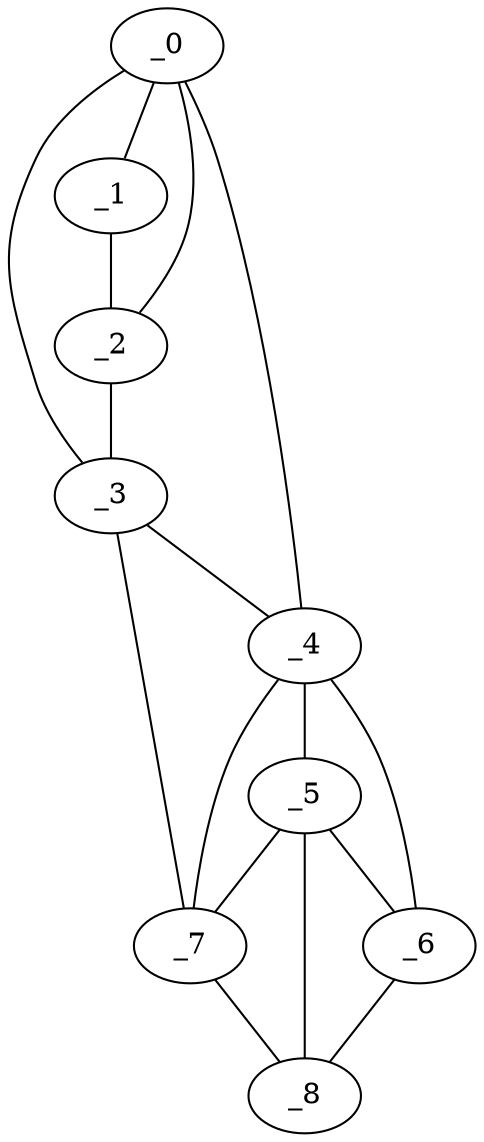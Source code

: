 graph "obj83__65.gxl" {
	_0	 [x=49,
		y=5];
	_1	 [x=55,
		y=2];
	_0 -- _1	 [valence=1];
	_2	 [x=63,
		y=8];
	_0 -- _2	 [valence=2];
	_3	 [x=66,
		y=14];
	_0 -- _3	 [valence=1];
	_4	 [x=66,
		y=53];
	_0 -- _4	 [valence=1];
	_1 -- _2	 [valence=1];
	_2 -- _3	 [valence=1];
	_3 -- _4	 [valence=2];
	_7	 [x=81,
		y=52];
	_3 -- _7	 [valence=1];
	_5	 [x=76,
		y=54];
	_4 -- _5	 [valence=2];
	_6	 [x=80,
		y=68];
	_4 -- _6	 [valence=1];
	_4 -- _7	 [valence=2];
	_5 -- _6	 [valence=1];
	_5 -- _7	 [valence=1];
	_8	 [x=81,
		y=59];
	_5 -- _8	 [valence=2];
	_6 -- _8	 [valence=1];
	_7 -- _8	 [valence=1];
}
